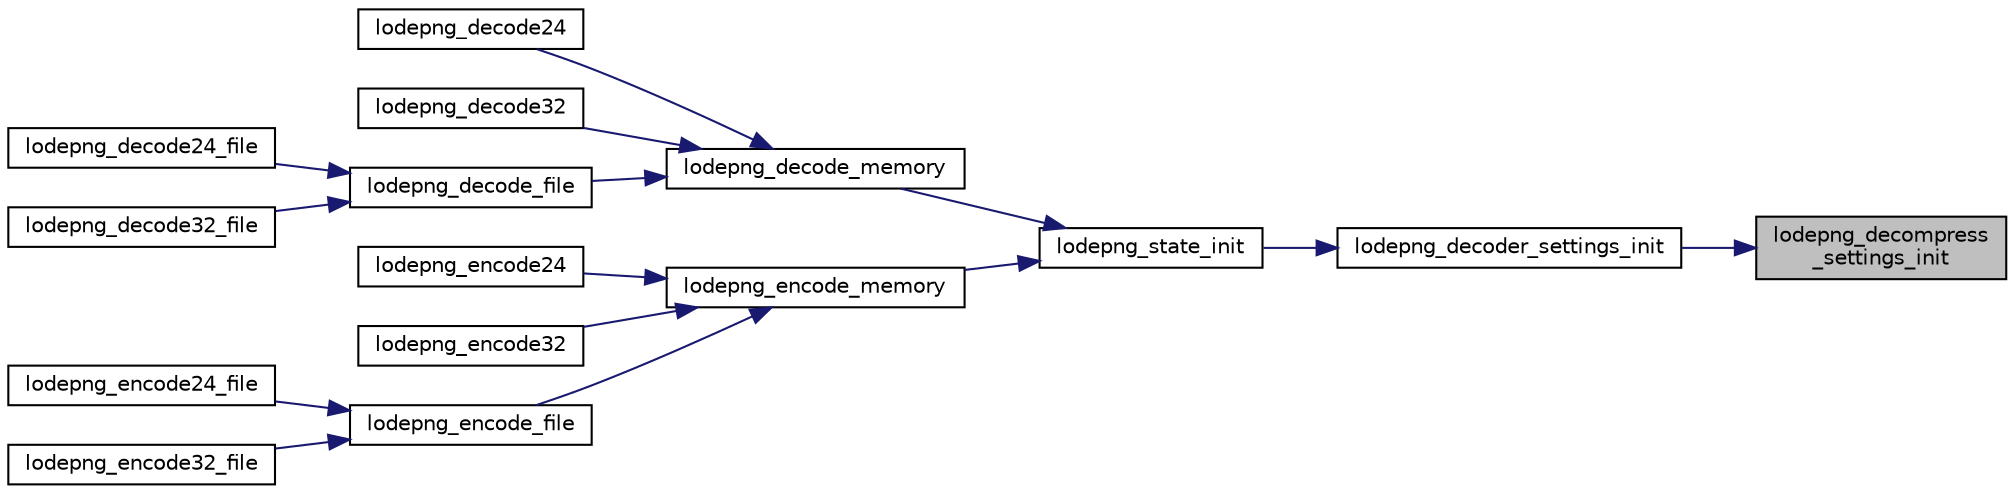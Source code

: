 digraph "lodepng_decompress_settings_init"
{
 // LATEX_PDF_SIZE
  edge [fontname="Helvetica",fontsize="10",labelfontname="Helvetica",labelfontsize="10"];
  node [fontname="Helvetica",fontsize="10",shape=record];
  rankdir="RL";
  Node1 [label="lodepng_decompress\l_settings_init",height=0.2,width=0.4,color="black", fillcolor="grey75", style="filled", fontcolor="black",tooltip=" "];
  Node1 -> Node2 [dir="back",color="midnightblue",fontsize="10",style="solid",fontname="Helvetica"];
  Node2 [label="lodepng_decoder_settings_init",height=0.2,width=0.4,color="black", fillcolor="white", style="filled",URL="$lodepng_8h.html#a9220280c647e2a90a9b05d20038f1c6d",tooltip=" "];
  Node2 -> Node3 [dir="back",color="midnightblue",fontsize="10",style="solid",fontname="Helvetica"];
  Node3 [label="lodepng_state_init",height=0.2,width=0.4,color="black", fillcolor="white", style="filled",URL="$lodepng_8h.html#ae3ee1eb944467fbbc1cf939328dd6a57",tooltip=" "];
  Node3 -> Node4 [dir="back",color="midnightblue",fontsize="10",style="solid",fontname="Helvetica"];
  Node4 [label="lodepng_decode_memory",height=0.2,width=0.4,color="black", fillcolor="white", style="filled",URL="$lodepng_8h.html#a623138ad43ce7eae0346e4324ba1f14e",tooltip=" "];
  Node4 -> Node5 [dir="back",color="midnightblue",fontsize="10",style="solid",fontname="Helvetica"];
  Node5 [label="lodepng_decode24",height=0.2,width=0.4,color="black", fillcolor="white", style="filled",URL="$lodepng_8h.html#ad7df6a47afc81f1854cf5a23471cf96b",tooltip=" "];
  Node4 -> Node6 [dir="back",color="midnightblue",fontsize="10",style="solid",fontname="Helvetica"];
  Node6 [label="lodepng_decode32",height=0.2,width=0.4,color="black", fillcolor="white", style="filled",URL="$lodepng_8h.html#a67c3a7ee81836f6e5c9ba6487a1b38f5",tooltip=" "];
  Node4 -> Node7 [dir="back",color="midnightblue",fontsize="10",style="solid",fontname="Helvetica"];
  Node7 [label="lodepng_decode_file",height=0.2,width=0.4,color="black", fillcolor="white", style="filled",URL="$lodepng_8h.html#a6eec335315ecb6182292ebd37ef02b4a",tooltip=" "];
  Node7 -> Node8 [dir="back",color="midnightblue",fontsize="10",style="solid",fontname="Helvetica"];
  Node8 [label="lodepng_decode24_file",height=0.2,width=0.4,color="black", fillcolor="white", style="filled",URL="$lodepng_8h.html#aadc99e713f6408d391dfa140d8e95b96",tooltip=" "];
  Node7 -> Node9 [dir="back",color="midnightblue",fontsize="10",style="solid",fontname="Helvetica"];
  Node9 [label="lodepng_decode32_file",height=0.2,width=0.4,color="black", fillcolor="white", style="filled",URL="$lodepng_8h.html#a3eca27e18f0e71cf1c21e1c1f5ff4aab",tooltip=" "];
  Node3 -> Node10 [dir="back",color="midnightblue",fontsize="10",style="solid",fontname="Helvetica"];
  Node10 [label="lodepng_encode_memory",height=0.2,width=0.4,color="black", fillcolor="white", style="filled",URL="$lodepng_8h.html#ada7bc92db6e9f8906a1fc85caa0b17aa",tooltip=" "];
  Node10 -> Node11 [dir="back",color="midnightblue",fontsize="10",style="solid",fontname="Helvetica"];
  Node11 [label="lodepng_encode24",height=0.2,width=0.4,color="black", fillcolor="white", style="filled",URL="$lodepng_8h.html#a4100642d70071029967c16afd72193ff",tooltip=" "];
  Node10 -> Node12 [dir="back",color="midnightblue",fontsize="10",style="solid",fontname="Helvetica"];
  Node12 [label="lodepng_encode32",height=0.2,width=0.4,color="black", fillcolor="white", style="filled",URL="$lodepng_8h.html#a75d7f3e4e388b74b7b5214c76c66382f",tooltip=" "];
  Node10 -> Node13 [dir="back",color="midnightblue",fontsize="10",style="solid",fontname="Helvetica"];
  Node13 [label="lodepng_encode_file",height=0.2,width=0.4,color="black", fillcolor="white", style="filled",URL="$lodepng_8h.html#a009ac38098765fcae32c9d91770b94df",tooltip=" "];
  Node13 -> Node14 [dir="back",color="midnightblue",fontsize="10",style="solid",fontname="Helvetica"];
  Node14 [label="lodepng_encode24_file",height=0.2,width=0.4,color="black", fillcolor="white", style="filled",URL="$lodepng_8h.html#a4f8f383c22ceb7c22b1cc7e774f0bad2",tooltip=" "];
  Node13 -> Node15 [dir="back",color="midnightblue",fontsize="10",style="solid",fontname="Helvetica"];
  Node15 [label="lodepng_encode32_file",height=0.2,width=0.4,color="black", fillcolor="white", style="filled",URL="$lodepng_8h.html#a018a3bd975fb886cdf1f6f544f2882e4",tooltip=" "];
}

